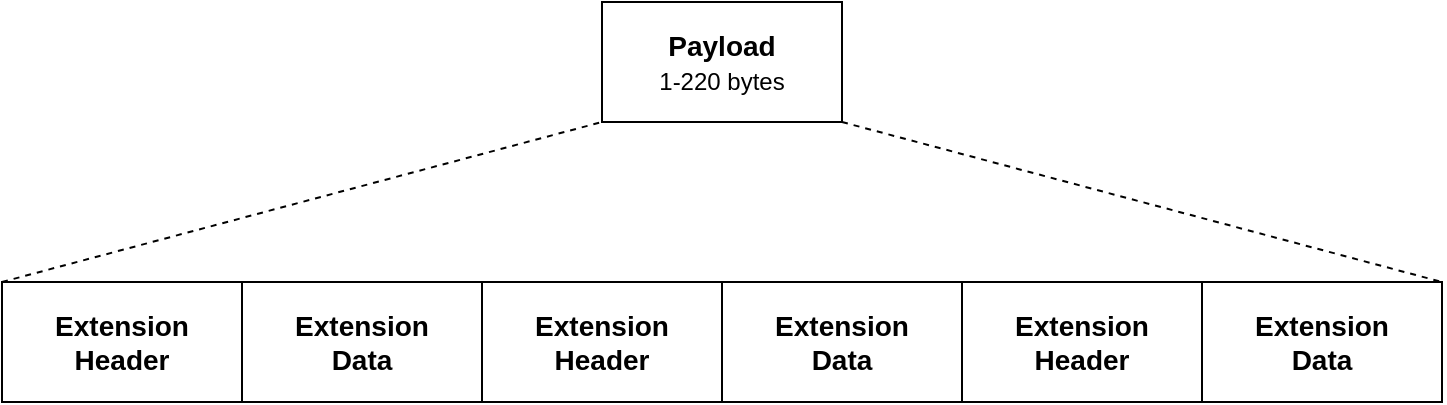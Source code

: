 <mxfile version="16.5.1" type="device"><diagram id="bs-OKLya7J_jca0_5J-U" name="Page-1"><mxGraphModel dx="981" dy="602" grid="1" gridSize="10" guides="1" tooltips="1" connect="1" arrows="1" fold="1" page="1" pageScale="1" pageWidth="4681" pageHeight="3300" math="0" shadow="0"><root><mxCell id="0"/><mxCell id="1" parent="0"/><mxCell id="yYVTwS3xyydeNlUBdMYR-13" value="&lt;b&gt;Payload&lt;/b&gt;&lt;br&gt;&lt;span style=&quot;font-size: 12px&quot;&gt;1-220 bytes&lt;/span&gt;" style="rounded=0;whiteSpace=wrap;html=1;fontSize=14;" parent="1" vertex="1"><mxGeometry x="520" y="460" width="120" height="60" as="geometry"/></mxCell><mxCell id="wXce38XBz3iDBwT3EQGh-1" value="&lt;b&gt;Extension&lt;br&gt;&lt;span&gt;Header&lt;/span&gt;&lt;/b&gt;" style="rounded=0;whiteSpace=wrap;html=1;fontSize=14;" vertex="1" parent="1"><mxGeometry x="220" y="600" width="120" height="60" as="geometry"/></mxCell><mxCell id="wXce38XBz3iDBwT3EQGh-2" value="&lt;b&gt;Extension&lt;br&gt;&lt;span&gt;Data&lt;/span&gt;&lt;/b&gt;" style="rounded=0;whiteSpace=wrap;html=1;fontSize=14;" vertex="1" parent="1"><mxGeometry x="340" y="600" width="120" height="60" as="geometry"/></mxCell><mxCell id="wXce38XBz3iDBwT3EQGh-3" value="&lt;b&gt;Extension&lt;br&gt;&lt;span&gt;Header&lt;/span&gt;&lt;/b&gt;" style="rounded=0;whiteSpace=wrap;html=1;fontSize=14;" vertex="1" parent="1"><mxGeometry x="460" y="600" width="120" height="60" as="geometry"/></mxCell><mxCell id="wXce38XBz3iDBwT3EQGh-4" value="&lt;b&gt;Extension&lt;br&gt;&lt;span&gt;Data&lt;/span&gt;&lt;/b&gt;" style="rounded=0;whiteSpace=wrap;html=1;fontSize=14;" vertex="1" parent="1"><mxGeometry x="580" y="600" width="120" height="60" as="geometry"/></mxCell><mxCell id="wXce38XBz3iDBwT3EQGh-9" value="&lt;b&gt;Extension&lt;br&gt;&lt;span&gt;Header&lt;/span&gt;&lt;/b&gt;" style="rounded=0;whiteSpace=wrap;html=1;fontSize=14;" vertex="1" parent="1"><mxGeometry x="700" y="600" width="120" height="60" as="geometry"/></mxCell><mxCell id="wXce38XBz3iDBwT3EQGh-10" value="&lt;b&gt;Extension&lt;br&gt;&lt;span&gt;Data&lt;/span&gt;&lt;/b&gt;" style="rounded=0;whiteSpace=wrap;html=1;fontSize=14;" vertex="1" parent="1"><mxGeometry x="820" y="600" width="120" height="60" as="geometry"/></mxCell><mxCell id="wXce38XBz3iDBwT3EQGh-12" value="" style="endArrow=none;dashed=1;html=1;rounded=0;fontSize=12;entryX=0;entryY=1;entryDx=0;entryDy=0;exitX=0;exitY=0;exitDx=0;exitDy=0;" edge="1" parent="1" source="wXce38XBz3iDBwT3EQGh-1"><mxGeometry width="50" height="50" relative="1" as="geometry"><mxPoint x="320" y="600" as="sourcePoint"/><mxPoint x="520" y="520.0" as="targetPoint"/></mxGeometry></mxCell><mxCell id="wXce38XBz3iDBwT3EQGh-13" value="" style="endArrow=none;dashed=1;html=1;rounded=0;fontSize=12;exitX=1;exitY=1;exitDx=0;exitDy=0;entryX=1;entryY=0;entryDx=0;entryDy=0;" edge="1" parent="1" target="wXce38XBz3iDBwT3EQGh-10"><mxGeometry width="50" height="50" relative="1" as="geometry"><mxPoint x="640" y="520.0" as="sourcePoint"/><mxPoint x="840" y="600" as="targetPoint"/></mxGeometry></mxCell></root></mxGraphModel></diagram></mxfile>